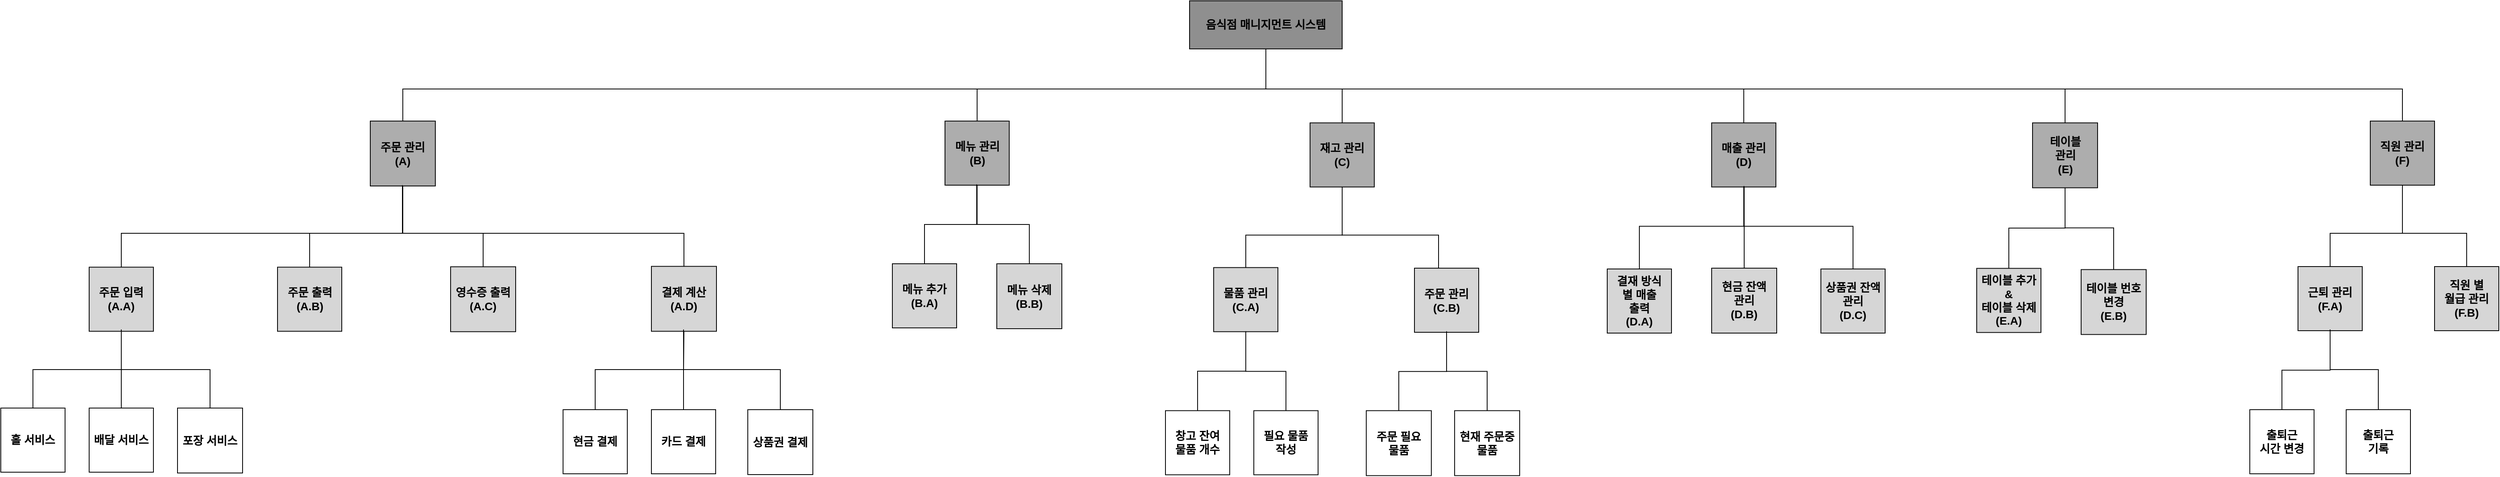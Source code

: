 <mxfile version="18.0.2" type="device"><diagram id="K-ZIosAfcl0BxcD_3M7b" name="Page-1"><mxGraphModel dx="3671" dy="1524" grid="1" gridSize="10" guides="1" tooltips="1" connect="1" arrows="1" fold="1" page="1" pageScale="1" pageWidth="827" pageHeight="1169" math="0" shadow="0"><root><mxCell id="0"/><mxCell id="1" parent="0"/><mxCell id="9d6_wSKkG4aO5VyXtR3G-7" style="edgeStyle=orthogonalEdgeStyle;rounded=0;orthogonalLoop=1;jettySize=auto;html=1;entryX=0.5;entryY=1;entryDx=0;entryDy=0;endArrow=none;endFill=0;" edge="1" parent="1" source="L1Xx6Hq-NIurQwkUOcAE-1" target="dcLq9PdDda3ndiHR2coK-1"><mxGeometry relative="1" as="geometry"><Array as="points"><mxPoint x="2240" y="160"/><mxPoint x="825" y="160"/></Array></mxGeometry></mxCell><mxCell id="L1Xx6Hq-NIurQwkUOcAE-1" value="직원 관리&lt;br&gt;(F)" style="whiteSpace=wrap;html=1;aspect=fixed;fontStyle=1;fontSize=14;fillColor=#ADADAD;" parent="1" vertex="1"><mxGeometry x="2200" y="200" width="80" height="80" as="geometry"/></mxCell><mxCell id="9d6_wSKkG4aO5VyXtR3G-3" style="edgeStyle=orthogonalEdgeStyle;rounded=0;orthogonalLoop=1;jettySize=auto;html=1;entryX=0.5;entryY=1;entryDx=0;entryDy=0;endArrow=none;endFill=0;" edge="1" parent="1" source="L1Xx6Hq-NIurQwkUOcAE-2" target="dcLq9PdDda3ndiHR2coK-1"><mxGeometry relative="1" as="geometry"><Array as="points"><mxPoint x="466" y="160"/><mxPoint x="825" y="160"/></Array></mxGeometry></mxCell><mxCell id="L1Xx6Hq-NIurQwkUOcAE-2" value="메뉴 관리&lt;br&gt;(B)" style="whiteSpace=wrap;html=1;aspect=fixed;fontStyle=1;fontSize=14;fillColor=#ADADAD;" parent="1" vertex="1"><mxGeometry x="425.5" y="200" width="80" height="80" as="geometry"/></mxCell><mxCell id="9d6_wSKkG4aO5VyXtR3G-2" style="edgeStyle=orthogonalEdgeStyle;rounded=0;orthogonalLoop=1;jettySize=auto;html=1;entryX=0.5;entryY=1;entryDx=0;entryDy=0;endArrow=none;endFill=0;" edge="1" parent="1" source="L1Xx6Hq-NIurQwkUOcAE-3" target="dcLq9PdDda3ndiHR2coK-1"><mxGeometry relative="1" as="geometry"><Array as="points"><mxPoint x="-249" y="160"/><mxPoint x="825" y="160"/></Array></mxGeometry></mxCell><mxCell id="L1Xx6Hq-NIurQwkUOcAE-3" value="주문 관리&lt;br&gt;(A)" style="whiteSpace=wrap;html=1;aspect=fixed;fontStyle=1;fontSize=14;fillColor=#ADADAD;" parent="1" vertex="1"><mxGeometry x="-290" y="200" width="81" height="81" as="geometry"/></mxCell><mxCell id="9d6_wSKkG4aO5VyXtR3G-4" style="edgeStyle=orthogonalEdgeStyle;rounded=0;orthogonalLoop=1;jettySize=auto;html=1;entryX=0.5;entryY=1;entryDx=0;entryDy=0;endArrow=none;endFill=0;" edge="1" parent="1" source="L1Xx6Hq-NIurQwkUOcAE-4" target="dcLq9PdDda3ndiHR2coK-1"><mxGeometry relative="1" as="geometry"><Array as="points"><mxPoint x="920" y="160"/><mxPoint x="825" y="160"/></Array></mxGeometry></mxCell><mxCell id="L1Xx6Hq-NIurQwkUOcAE-4" value="재고 관리&lt;br&gt;(C)" style="whiteSpace=wrap;html=1;aspect=fixed;fontStyle=1;fontSize=14;fillColor=#ADADAD;" parent="1" vertex="1"><mxGeometry x="880" y="202.25" width="80" height="80" as="geometry"/></mxCell><mxCell id="9d6_wSKkG4aO5VyXtR3G-8" style="edgeStyle=orthogonalEdgeStyle;rounded=0;orthogonalLoop=1;jettySize=auto;html=1;entryX=0.5;entryY=1;entryDx=0;entryDy=0;endArrow=none;endFill=0;" edge="1" parent="1" source="L1Xx6Hq-NIurQwkUOcAE-5" target="dcLq9PdDda3ndiHR2coK-1"><mxGeometry relative="1" as="geometry"><Array as="points"><mxPoint x="1420" y="160"/><mxPoint x="825" y="160"/></Array></mxGeometry></mxCell><mxCell id="L1Xx6Hq-NIurQwkUOcAE-5" value="매출 관리&lt;br&gt;(D)" style="whiteSpace=wrap;html=1;aspect=fixed;fontStyle=1;fontSize=14;fillColor=#ADADAD;" parent="1" vertex="1"><mxGeometry x="1380" y="202.25" width="80" height="80" as="geometry"/></mxCell><mxCell id="L1Xx6Hq-NIurQwkUOcAE-35" style="edgeStyle=orthogonalEdgeStyle;rounded=0;orthogonalLoop=1;jettySize=auto;html=1;entryX=0.5;entryY=1;entryDx=0;entryDy=0;fontSize=14;endArrow=none;endFill=0;" parent="1" source="L1Xx6Hq-NIurQwkUOcAE-6" target="L1Xx6Hq-NIurQwkUOcAE-1" edge="1"><mxGeometry relative="1" as="geometry"><Array as="points"><mxPoint x="2150" y="340"/><mxPoint x="2240" y="340"/></Array></mxGeometry></mxCell><mxCell id="L1Xx6Hq-NIurQwkUOcAE-6" value="근퇴 관리&lt;br&gt;(F.A)" style="whiteSpace=wrap;html=1;aspect=fixed;fontStyle=1;fontSize=14;fillColor=#D6D6D6;" parent="1" vertex="1"><mxGeometry x="2110" y="381.5" width="80" height="80" as="geometry"/></mxCell><mxCell id="L1Xx6Hq-NIurQwkUOcAE-36" style="edgeStyle=orthogonalEdgeStyle;rounded=0;orthogonalLoop=1;jettySize=auto;html=1;entryX=0.5;entryY=1;entryDx=0;entryDy=0;fontSize=14;endArrow=none;endFill=0;" parent="1" source="L1Xx6Hq-NIurQwkUOcAE-7" target="L1Xx6Hq-NIurQwkUOcAE-1" edge="1"><mxGeometry relative="1" as="geometry"><Array as="points"><mxPoint x="2320" y="340"/><mxPoint x="2240" y="340"/></Array></mxGeometry></mxCell><mxCell id="L1Xx6Hq-NIurQwkUOcAE-7" value="직원 별&lt;br&gt;월급 관리&lt;br&gt;(F.B)" style="whiteSpace=wrap;html=1;aspect=fixed;fontStyle=1;fontSize=14;fillColor=#D6D6D6;" parent="1" vertex="1"><mxGeometry x="2280" y="381.5" width="80" height="80" as="geometry"/></mxCell><mxCell id="L1Xx6Hq-NIurQwkUOcAE-51" style="edgeStyle=orthogonalEdgeStyle;rounded=0;orthogonalLoop=1;jettySize=auto;html=1;entryX=0.5;entryY=1;entryDx=0;entryDy=0;fontSize=14;endArrow=none;endFill=0;" parent="1" source="L1Xx6Hq-NIurQwkUOcAE-8" target="L1Xx6Hq-NIurQwkUOcAE-6" edge="1"><mxGeometry relative="1" as="geometry"/></mxCell><mxCell id="L1Xx6Hq-NIurQwkUOcAE-8" value="출퇴근&lt;br&gt;시간 변경" style="whiteSpace=wrap;html=1;aspect=fixed;fontStyle=1;fontSize=14;" parent="1" vertex="1"><mxGeometry x="2050" y="560" width="80" height="80" as="geometry"/></mxCell><mxCell id="L1Xx6Hq-NIurQwkUOcAE-52" style="edgeStyle=orthogonalEdgeStyle;rounded=0;orthogonalLoop=1;jettySize=auto;html=1;fontSize=14;endArrow=none;endFill=0;" parent="1" source="L1Xx6Hq-NIurQwkUOcAE-9" edge="1"><mxGeometry relative="1" as="geometry"><mxPoint x="2150" y="460" as="targetPoint"/><Array as="points"><mxPoint x="2210" y="510"/><mxPoint x="2150" y="510"/></Array></mxGeometry></mxCell><mxCell id="L1Xx6Hq-NIurQwkUOcAE-9" value="출퇴근&lt;br&gt;기록" style="whiteSpace=wrap;html=1;aspect=fixed;fontStyle=1;fontSize=14;" parent="1" vertex="1"><mxGeometry x="2170" y="560" width="80" height="80" as="geometry"/></mxCell><mxCell id="L1Xx6Hq-NIurQwkUOcAE-37" style="edgeStyle=orthogonalEdgeStyle;rounded=0;orthogonalLoop=1;jettySize=auto;html=1;entryX=0.5;entryY=1;entryDx=0;entryDy=0;fontSize=14;endArrow=none;endFill=0;" parent="1" source="L1Xx6Hq-NIurQwkUOcAE-10" target="L1Xx6Hq-NIurQwkUOcAE-4" edge="1"><mxGeometry relative="1" as="geometry"><Array as="points"><mxPoint x="800" y="342.25"/><mxPoint x="920" y="342.25"/></Array></mxGeometry></mxCell><mxCell id="L1Xx6Hq-NIurQwkUOcAE-10" value="물품 관리&lt;br&gt;(C.A)" style="whiteSpace=wrap;html=1;aspect=fixed;fontStyle=1;fontSize=14;fillColor=#D6D6D6;" parent="1" vertex="1"><mxGeometry x="760" y="382.75" width="80" height="80" as="geometry"/></mxCell><mxCell id="L1Xx6Hq-NIurQwkUOcAE-38" style="edgeStyle=orthogonalEdgeStyle;rounded=0;orthogonalLoop=1;jettySize=auto;html=1;entryX=0.5;entryY=1;entryDx=0;entryDy=0;fontSize=14;endArrow=none;endFill=0;" parent="1" source="L1Xx6Hq-NIurQwkUOcAE-11" target="L1Xx6Hq-NIurQwkUOcAE-4" edge="1"><mxGeometry relative="1" as="geometry"><Array as="points"><mxPoint x="1040" y="342.25"/><mxPoint x="920" y="342.25"/></Array></mxGeometry></mxCell><mxCell id="L1Xx6Hq-NIurQwkUOcAE-11" value="주문 관리&lt;br&gt;(C.B)" style="whiteSpace=wrap;html=1;aspect=fixed;fontStyle=1;fontSize=14;fillColor=#D6D6D6;" parent="1" vertex="1"><mxGeometry x="1010" y="383.5" width="80" height="80" as="geometry"/></mxCell><mxCell id="L1Xx6Hq-NIurQwkUOcAE-54" style="edgeStyle=orthogonalEdgeStyle;rounded=0;orthogonalLoop=1;jettySize=auto;html=1;fontSize=14;endArrow=none;endFill=0;" parent="1" source="L1Xx6Hq-NIurQwkUOcAE-12" edge="1"><mxGeometry relative="1" as="geometry"><mxPoint x="800.0" y="462.25" as="targetPoint"/><Array as="points"><mxPoint x="850" y="512.25"/><mxPoint x="800" y="512.25"/></Array></mxGeometry></mxCell><mxCell id="L1Xx6Hq-NIurQwkUOcAE-12" value="필요 물품&lt;br&gt;작성" style="whiteSpace=wrap;html=1;aspect=fixed;fontStyle=1;fontSize=14;" parent="1" vertex="1"><mxGeometry x="810" y="561.25" width="80" height="80" as="geometry"/></mxCell><mxCell id="L1Xx6Hq-NIurQwkUOcAE-53" style="edgeStyle=orthogonalEdgeStyle;rounded=0;orthogonalLoop=1;jettySize=auto;html=1;entryX=0.5;entryY=1;entryDx=0;entryDy=0;fontSize=14;endArrow=none;endFill=0;" parent="1" source="L1Xx6Hq-NIurQwkUOcAE-13" target="L1Xx6Hq-NIurQwkUOcAE-10" edge="1"><mxGeometry relative="1" as="geometry"/></mxCell><mxCell id="L1Xx6Hq-NIurQwkUOcAE-13" value="창고 잔여&lt;br&gt;물품 개수" style="whiteSpace=wrap;html=1;aspect=fixed;fontStyle=1;fontSize=14;" parent="1" vertex="1"><mxGeometry x="700" y="561.25" width="80" height="80" as="geometry"/></mxCell><mxCell id="L1Xx6Hq-NIurQwkUOcAE-56" style="edgeStyle=orthogonalEdgeStyle;rounded=0;orthogonalLoop=1;jettySize=auto;html=1;fontSize=14;endArrow=none;endFill=0;" parent="1" source="L1Xx6Hq-NIurQwkUOcAE-14" edge="1"><mxGeometry relative="1" as="geometry"><mxPoint x="1050" y="462.25" as="targetPoint"/><Array as="points"><mxPoint x="1101" y="512.25"/><mxPoint x="1050" y="512.25"/><mxPoint x="1050" y="462.25"/></Array></mxGeometry></mxCell><mxCell id="L1Xx6Hq-NIurQwkUOcAE-14" value="현재 주문중 물품" style="whiteSpace=wrap;html=1;aspect=fixed;fontStyle=1;fontSize=14;" parent="1" vertex="1"><mxGeometry x="1060" y="561.25" width="81" height="81" as="geometry"/></mxCell><mxCell id="L1Xx6Hq-NIurQwkUOcAE-55" style="edgeStyle=orthogonalEdgeStyle;rounded=0;orthogonalLoop=1;jettySize=auto;html=1;entryX=0.5;entryY=1;entryDx=0;entryDy=0;fontSize=14;endArrow=none;endFill=0;" parent="1" source="L1Xx6Hq-NIurQwkUOcAE-15" target="L1Xx6Hq-NIurQwkUOcAE-11" edge="1"><mxGeometry relative="1" as="geometry"/></mxCell><mxCell id="L1Xx6Hq-NIurQwkUOcAE-15" value="주문 필요&lt;br&gt;물품" style="whiteSpace=wrap;html=1;aspect=fixed;fontStyle=1;fontSize=14;" parent="1" vertex="1"><mxGeometry x="950" y="561.25" width="81" height="81" as="geometry"/></mxCell><mxCell id="L1Xx6Hq-NIurQwkUOcAE-39" style="edgeStyle=orthogonalEdgeStyle;rounded=0;orthogonalLoop=1;jettySize=auto;html=1;entryX=0.5;entryY=1;entryDx=0;entryDy=0;fontSize=14;endArrow=none;endFill=0;" parent="1" source="L1Xx6Hq-NIurQwkUOcAE-16" target="L1Xx6Hq-NIurQwkUOcAE-3" edge="1"><mxGeometry relative="1" as="geometry"><Array as="points"><mxPoint x="-600" y="340"/><mxPoint x="-249" y="340"/></Array></mxGeometry></mxCell><mxCell id="L1Xx6Hq-NIurQwkUOcAE-16" value="주문 입력&lt;br&gt;(A.A)" style="whiteSpace=wrap;html=1;aspect=fixed;fontStyle=1;fontSize=14;fillColor=#D6D6D6;" parent="1" vertex="1"><mxGeometry x="-640" y="382.25" width="80" height="80" as="geometry"/></mxCell><mxCell id="L1Xx6Hq-NIurQwkUOcAE-41" style="edgeStyle=orthogonalEdgeStyle;rounded=0;orthogonalLoop=1;jettySize=auto;html=1;fontSize=14;endArrow=none;endFill=0;" parent="1" source="L1Xx6Hq-NIurQwkUOcAE-17" edge="1"><mxGeometry relative="1" as="geometry"><mxPoint x="-250" y="290" as="targetPoint"/><Array as="points"><mxPoint x="-365" y="340"/><mxPoint x="-250" y="340"/></Array></mxGeometry></mxCell><mxCell id="L1Xx6Hq-NIurQwkUOcAE-17" value="주문 출력&lt;br&gt;(A.B)" style="whiteSpace=wrap;html=1;aspect=fixed;fontStyle=1;fontSize=14;fillColor=#D6D6D6;" parent="1" vertex="1"><mxGeometry x="-405.5" y="382.25" width="80" height="80" as="geometry"/></mxCell><mxCell id="L1Xx6Hq-NIurQwkUOcAE-59" style="edgeStyle=orthogonalEdgeStyle;rounded=0;orthogonalLoop=1;jettySize=auto;html=1;fontSize=14;endArrow=none;endFill=0;" parent="1" source="L1Xx6Hq-NIurQwkUOcAE-18" edge="1"><mxGeometry relative="1" as="geometry"><mxPoint x="-600" y="460" as="targetPoint"/></mxGeometry></mxCell><mxCell id="L1Xx6Hq-NIurQwkUOcAE-18" value="배달 서비스" style="whiteSpace=wrap;html=1;aspect=fixed;fontStyle=1;fontSize=14;" parent="1" vertex="1"><mxGeometry x="-640" y="558" width="80" height="80" as="geometry"/></mxCell><mxCell id="L1Xx6Hq-NIurQwkUOcAE-57" style="edgeStyle=orthogonalEdgeStyle;rounded=0;orthogonalLoop=1;jettySize=auto;html=1;entryX=0.5;entryY=1;entryDx=0;entryDy=0;fontSize=14;endArrow=none;endFill=0;" parent="1" source="L1Xx6Hq-NIurQwkUOcAE-19" target="L1Xx6Hq-NIurQwkUOcAE-16" edge="1"><mxGeometry relative="1" as="geometry"><Array as="points"><mxPoint x="-710" y="510"/><mxPoint x="-600" y="510"/></Array></mxGeometry></mxCell><mxCell id="L1Xx6Hq-NIurQwkUOcAE-19" value="홀 서비스" style="whiteSpace=wrap;html=1;aspect=fixed;fontStyle=1;fontSize=14;" parent="1" vertex="1"><mxGeometry x="-750" y="558" width="80" height="80" as="geometry"/></mxCell><mxCell id="L1Xx6Hq-NIurQwkUOcAE-42" style="edgeStyle=orthogonalEdgeStyle;rounded=0;orthogonalLoop=1;jettySize=auto;html=1;fontSize=14;endArrow=none;endFill=0;" parent="1" source="L1Xx6Hq-NIurQwkUOcAE-20" edge="1"><mxGeometry relative="1" as="geometry"><mxPoint x="-250" y="290" as="targetPoint"/><Array as="points"><mxPoint x="-149" y="340"/><mxPoint x="-250" y="340"/></Array></mxGeometry></mxCell><mxCell id="L1Xx6Hq-NIurQwkUOcAE-20" value="영수증 출력&lt;br&gt;(A.C)" style="whiteSpace=wrap;html=1;aspect=fixed;fontStyle=1;fontSize=14;fillColor=#D6D6D6;" parent="1" vertex="1"><mxGeometry x="-190" y="381.75" width="81" height="81" as="geometry"/></mxCell><mxCell id="L1Xx6Hq-NIurQwkUOcAE-58" style="edgeStyle=orthogonalEdgeStyle;rounded=0;orthogonalLoop=1;jettySize=auto;html=1;fontSize=14;endArrow=none;endFill=0;" parent="1" source="L1Xx6Hq-NIurQwkUOcAE-21" edge="1"><mxGeometry relative="1" as="geometry"><mxPoint x="-600" y="460" as="targetPoint"/><Array as="points"><mxPoint x="-489" y="510"/><mxPoint x="-600" y="510"/></Array></mxGeometry></mxCell><mxCell id="L1Xx6Hq-NIurQwkUOcAE-21" value="포장 서비스" style="whiteSpace=wrap;html=1;aspect=fixed;fontStyle=1;fontSize=14;" parent="1" vertex="1"><mxGeometry x="-530" y="558" width="81" height="81" as="geometry"/></mxCell><mxCell id="L1Xx6Hq-NIurQwkUOcAE-40" style="edgeStyle=orthogonalEdgeStyle;rounded=0;orthogonalLoop=1;jettySize=auto;html=1;fontSize=14;endArrow=none;endFill=0;" parent="1" source="L1Xx6Hq-NIurQwkUOcAE-22" edge="1"><mxGeometry relative="1" as="geometry"><mxPoint x="-250" y="280" as="targetPoint"/><Array as="points"><mxPoint x="101" y="340"/><mxPoint x="-250" y="340"/></Array></mxGeometry></mxCell><mxCell id="L1Xx6Hq-NIurQwkUOcAE-22" value="결제 계산&lt;br&gt;(A.D)" style="whiteSpace=wrap;html=1;aspect=fixed;fontStyle=1;fontSize=14;fillColor=#D6D6D6;" parent="1" vertex="1"><mxGeometry x="60" y="381.25" width="81" height="81" as="geometry"/></mxCell><mxCell id="L1Xx6Hq-NIurQwkUOcAE-60" style="edgeStyle=orthogonalEdgeStyle;rounded=0;orthogonalLoop=1;jettySize=auto;html=1;entryX=0.5;entryY=1;entryDx=0;entryDy=0;fontSize=14;endArrow=none;endFill=0;" parent="1" source="L1Xx6Hq-NIurQwkUOcAE-23" target="L1Xx6Hq-NIurQwkUOcAE-22" edge="1"><mxGeometry relative="1" as="geometry"/></mxCell><mxCell id="L1Xx6Hq-NIurQwkUOcAE-23" value="카드&amp;nbsp;결제" style="whiteSpace=wrap;html=1;aspect=fixed;fontStyle=1;fontSize=14;" parent="1" vertex="1"><mxGeometry x="60" y="560" width="80" height="80" as="geometry"/></mxCell><mxCell id="L1Xx6Hq-NIurQwkUOcAE-61" style="edgeStyle=orthogonalEdgeStyle;rounded=0;orthogonalLoop=1;jettySize=auto;html=1;fontSize=14;endArrow=none;endFill=0;" parent="1" source="L1Xx6Hq-NIurQwkUOcAE-24" edge="1"><mxGeometry relative="1" as="geometry"><mxPoint x="100" y="460" as="targetPoint"/><Array as="points"><mxPoint x="-10" y="510"/><mxPoint x="100" y="510"/></Array></mxGeometry></mxCell><mxCell id="L1Xx6Hq-NIurQwkUOcAE-24" value="현금 결제" style="whiteSpace=wrap;html=1;aspect=fixed;fontStyle=1;fontSize=14;" parent="1" vertex="1"><mxGeometry x="-50" y="560" width="80" height="80" as="geometry"/></mxCell><mxCell id="L1Xx6Hq-NIurQwkUOcAE-62" style="edgeStyle=orthogonalEdgeStyle;rounded=0;orthogonalLoop=1;jettySize=auto;html=1;fontSize=14;endArrow=none;endFill=0;" parent="1" source="L1Xx6Hq-NIurQwkUOcAE-25" edge="1"><mxGeometry relative="1" as="geometry"><mxPoint x="100" y="460" as="targetPoint"/><Array as="points"><mxPoint x="221" y="510"/><mxPoint x="100" y="510"/></Array></mxGeometry></mxCell><mxCell id="L1Xx6Hq-NIurQwkUOcAE-25" value="상품권&amp;nbsp;결제" style="whiteSpace=wrap;html=1;aspect=fixed;fontStyle=1;fontSize=14;" parent="1" vertex="1"><mxGeometry x="180" y="560" width="81" height="81" as="geometry"/></mxCell><mxCell id="9d6_wSKkG4aO5VyXtR3G-6" style="edgeStyle=orthogonalEdgeStyle;rounded=0;orthogonalLoop=1;jettySize=auto;html=1;entryX=0.5;entryY=1;entryDx=0;entryDy=0;endArrow=none;endFill=0;" edge="1" parent="1" source="L1Xx6Hq-NIurQwkUOcAE-26" target="dcLq9PdDda3ndiHR2coK-1"><mxGeometry relative="1" as="geometry"><Array as="points"><mxPoint x="1820" y="160"/><mxPoint x="825" y="160"/></Array></mxGeometry></mxCell><mxCell id="L1Xx6Hq-NIurQwkUOcAE-26" value="테이블&lt;br&gt;관리&lt;br&gt;(E)" style="whiteSpace=wrap;html=1;aspect=fixed;fontStyle=1;fontSize=14;fillColor=#ADADAD;" parent="1" vertex="1"><mxGeometry x="1779.5" y="202.25" width="81" height="81" as="geometry"/></mxCell><mxCell id="L1Xx6Hq-NIurQwkUOcAE-43" style="edgeStyle=orthogonalEdgeStyle;rounded=0;orthogonalLoop=1;jettySize=auto;html=1;entryX=0.5;entryY=1;entryDx=0;entryDy=0;fontSize=14;endArrow=none;endFill=0;" parent="1" source="L1Xx6Hq-NIurQwkUOcAE-27" target="L1Xx6Hq-NIurQwkUOcAE-26" edge="1"><mxGeometry relative="1" as="geometry"/></mxCell><mxCell id="L1Xx6Hq-NIurQwkUOcAE-27" value="테이블 추가&lt;br&gt;&amp;amp;&lt;br&gt;테이블 삭제&lt;br&gt;(E.A)" style="whiteSpace=wrap;html=1;aspect=fixed;fontStyle=1;fontSize=14;fillColor=#D6D6D6;" parent="1" vertex="1"><mxGeometry x="1710" y="383.75" width="80" height="80" as="geometry"/></mxCell><mxCell id="L1Xx6Hq-NIurQwkUOcAE-45" style="edgeStyle=orthogonalEdgeStyle;rounded=0;orthogonalLoop=1;jettySize=auto;html=1;fontSize=14;endArrow=none;endFill=0;" parent="1" edge="1"><mxGeometry relative="1" as="geometry"><mxPoint x="1820" y="283.25" as="targetPoint"/><mxPoint x="1880.5" y="386.25" as="sourcePoint"/><Array as="points"><mxPoint x="1881" y="333.25"/><mxPoint x="1820" y="333.25"/></Array></mxGeometry></mxCell><mxCell id="L1Xx6Hq-NIurQwkUOcAE-28" value="테이블 번호&lt;br&gt;변경&lt;br&gt;(E.B)" style="whiteSpace=wrap;html=1;aspect=fixed;fontStyle=1;fontSize=14;fillColor=#D6D6D6;" parent="1" vertex="1"><mxGeometry x="1840" y="385.25" width="81" height="81" as="geometry"/></mxCell><mxCell id="L1Xx6Hq-NIurQwkUOcAE-46" style="edgeStyle=orthogonalEdgeStyle;rounded=0;orthogonalLoop=1;jettySize=auto;html=1;entryX=0.5;entryY=1;entryDx=0;entryDy=0;fontSize=14;endArrow=none;endFill=0;" parent="1" source="L1Xx6Hq-NIurQwkUOcAE-29" target="L1Xx6Hq-NIurQwkUOcAE-2" edge="1"><mxGeometry relative="1" as="geometry"/></mxCell><mxCell id="L1Xx6Hq-NIurQwkUOcAE-29" value="메뉴 추가&lt;br&gt;(B.A)" style="whiteSpace=wrap;html=1;aspect=fixed;fontStyle=1;fontSize=14;fillColor=#D6D6D6;" parent="1" vertex="1"><mxGeometry x="360" y="378" width="80" height="80" as="geometry"/></mxCell><mxCell id="L1Xx6Hq-NIurQwkUOcAE-47" style="edgeStyle=orthogonalEdgeStyle;rounded=0;orthogonalLoop=1;jettySize=auto;html=1;fontSize=14;endArrow=none;endFill=0;" parent="1" source="L1Xx6Hq-NIurQwkUOcAE-30" edge="1"><mxGeometry relative="1" as="geometry"><mxPoint x="465" y="279" as="targetPoint"/><Array as="points"><mxPoint x="531" y="329"/><mxPoint x="465" y="329"/></Array></mxGeometry></mxCell><mxCell id="L1Xx6Hq-NIurQwkUOcAE-30" value="메뉴 삭제&lt;br&gt;(B.B)" style="whiteSpace=wrap;html=1;aspect=fixed;fontStyle=1;fontSize=14;fillColor=#D6D6D6;" parent="1" vertex="1"><mxGeometry x="490" y="378" width="81" height="81" as="geometry"/></mxCell><mxCell id="L1Xx6Hq-NIurQwkUOcAE-48" style="edgeStyle=orthogonalEdgeStyle;rounded=0;orthogonalLoop=1;jettySize=auto;html=1;entryX=0.5;entryY=1;entryDx=0;entryDy=0;fontSize=14;endArrow=none;endFill=0;" parent="1" source="L1Xx6Hq-NIurQwkUOcAE-31" target="L1Xx6Hq-NIurQwkUOcAE-5" edge="1"><mxGeometry relative="1" as="geometry"><Array as="points"><mxPoint x="1290" y="331.25"/><mxPoint x="1420" y="331.25"/></Array></mxGeometry></mxCell><mxCell id="L1Xx6Hq-NIurQwkUOcAE-31" value="결재 방식&lt;br&gt;별 매출&lt;br&gt;출력&lt;br&gt;(D.A)" style="whiteSpace=wrap;html=1;aspect=fixed;fontStyle=1;fontSize=14;fillColor=#D6D6D6;" parent="1" vertex="1"><mxGeometry x="1250" y="384.5" width="80" height="80" as="geometry"/></mxCell><mxCell id="L1Xx6Hq-NIurQwkUOcAE-50" style="edgeStyle=orthogonalEdgeStyle;rounded=0;orthogonalLoop=1;jettySize=auto;html=1;fontSize=14;endArrow=none;endFill=0;" parent="1" source="L1Xx6Hq-NIurQwkUOcAE-32" edge="1"><mxGeometry relative="1" as="geometry"><mxPoint x="1420.5" y="281.25" as="targetPoint"/></mxGeometry></mxCell><mxCell id="L1Xx6Hq-NIurQwkUOcAE-32" value="현금 잔액&lt;br&gt;관리&lt;br&gt;(D.B)" style="whiteSpace=wrap;html=1;aspect=fixed;fontStyle=1;fontSize=14;fillColor=#D6D6D6;" parent="1" vertex="1"><mxGeometry x="1380" y="383.5" width="81" height="81" as="geometry"/></mxCell><mxCell id="L1Xx6Hq-NIurQwkUOcAE-49" style="edgeStyle=orthogonalEdgeStyle;rounded=0;orthogonalLoop=1;jettySize=auto;html=1;fontSize=14;endArrow=none;endFill=0;" parent="1" source="L1Xx6Hq-NIurQwkUOcAE-33" edge="1"><mxGeometry relative="1" as="geometry"><mxPoint x="1420" y="281.25" as="targetPoint"/><Array as="points"><mxPoint x="1556" y="331.25"/><mxPoint x="1420" y="331.25"/></Array></mxGeometry></mxCell><mxCell id="L1Xx6Hq-NIurQwkUOcAE-33" value="상품권 잔액&lt;br&gt;관리&lt;br&gt;(D.C)" style="whiteSpace=wrap;html=1;aspect=fixed;fontStyle=1;fontSize=14;fillColor=#D6D6D6;" parent="1" vertex="1"><mxGeometry x="1516" y="384.5" width="80" height="80" as="geometry"/></mxCell><mxCell id="dcLq9PdDda3ndiHR2coK-1" value="음식점 매니지먼트 시스템" style="whiteSpace=wrap;html=1;fontStyle=1;fontSize=14;fillColor=#8F8F8F;" parent="1" vertex="1"><mxGeometry x="730" y="50" width="190" height="60" as="geometry"/></mxCell></root></mxGraphModel></diagram></mxfile>